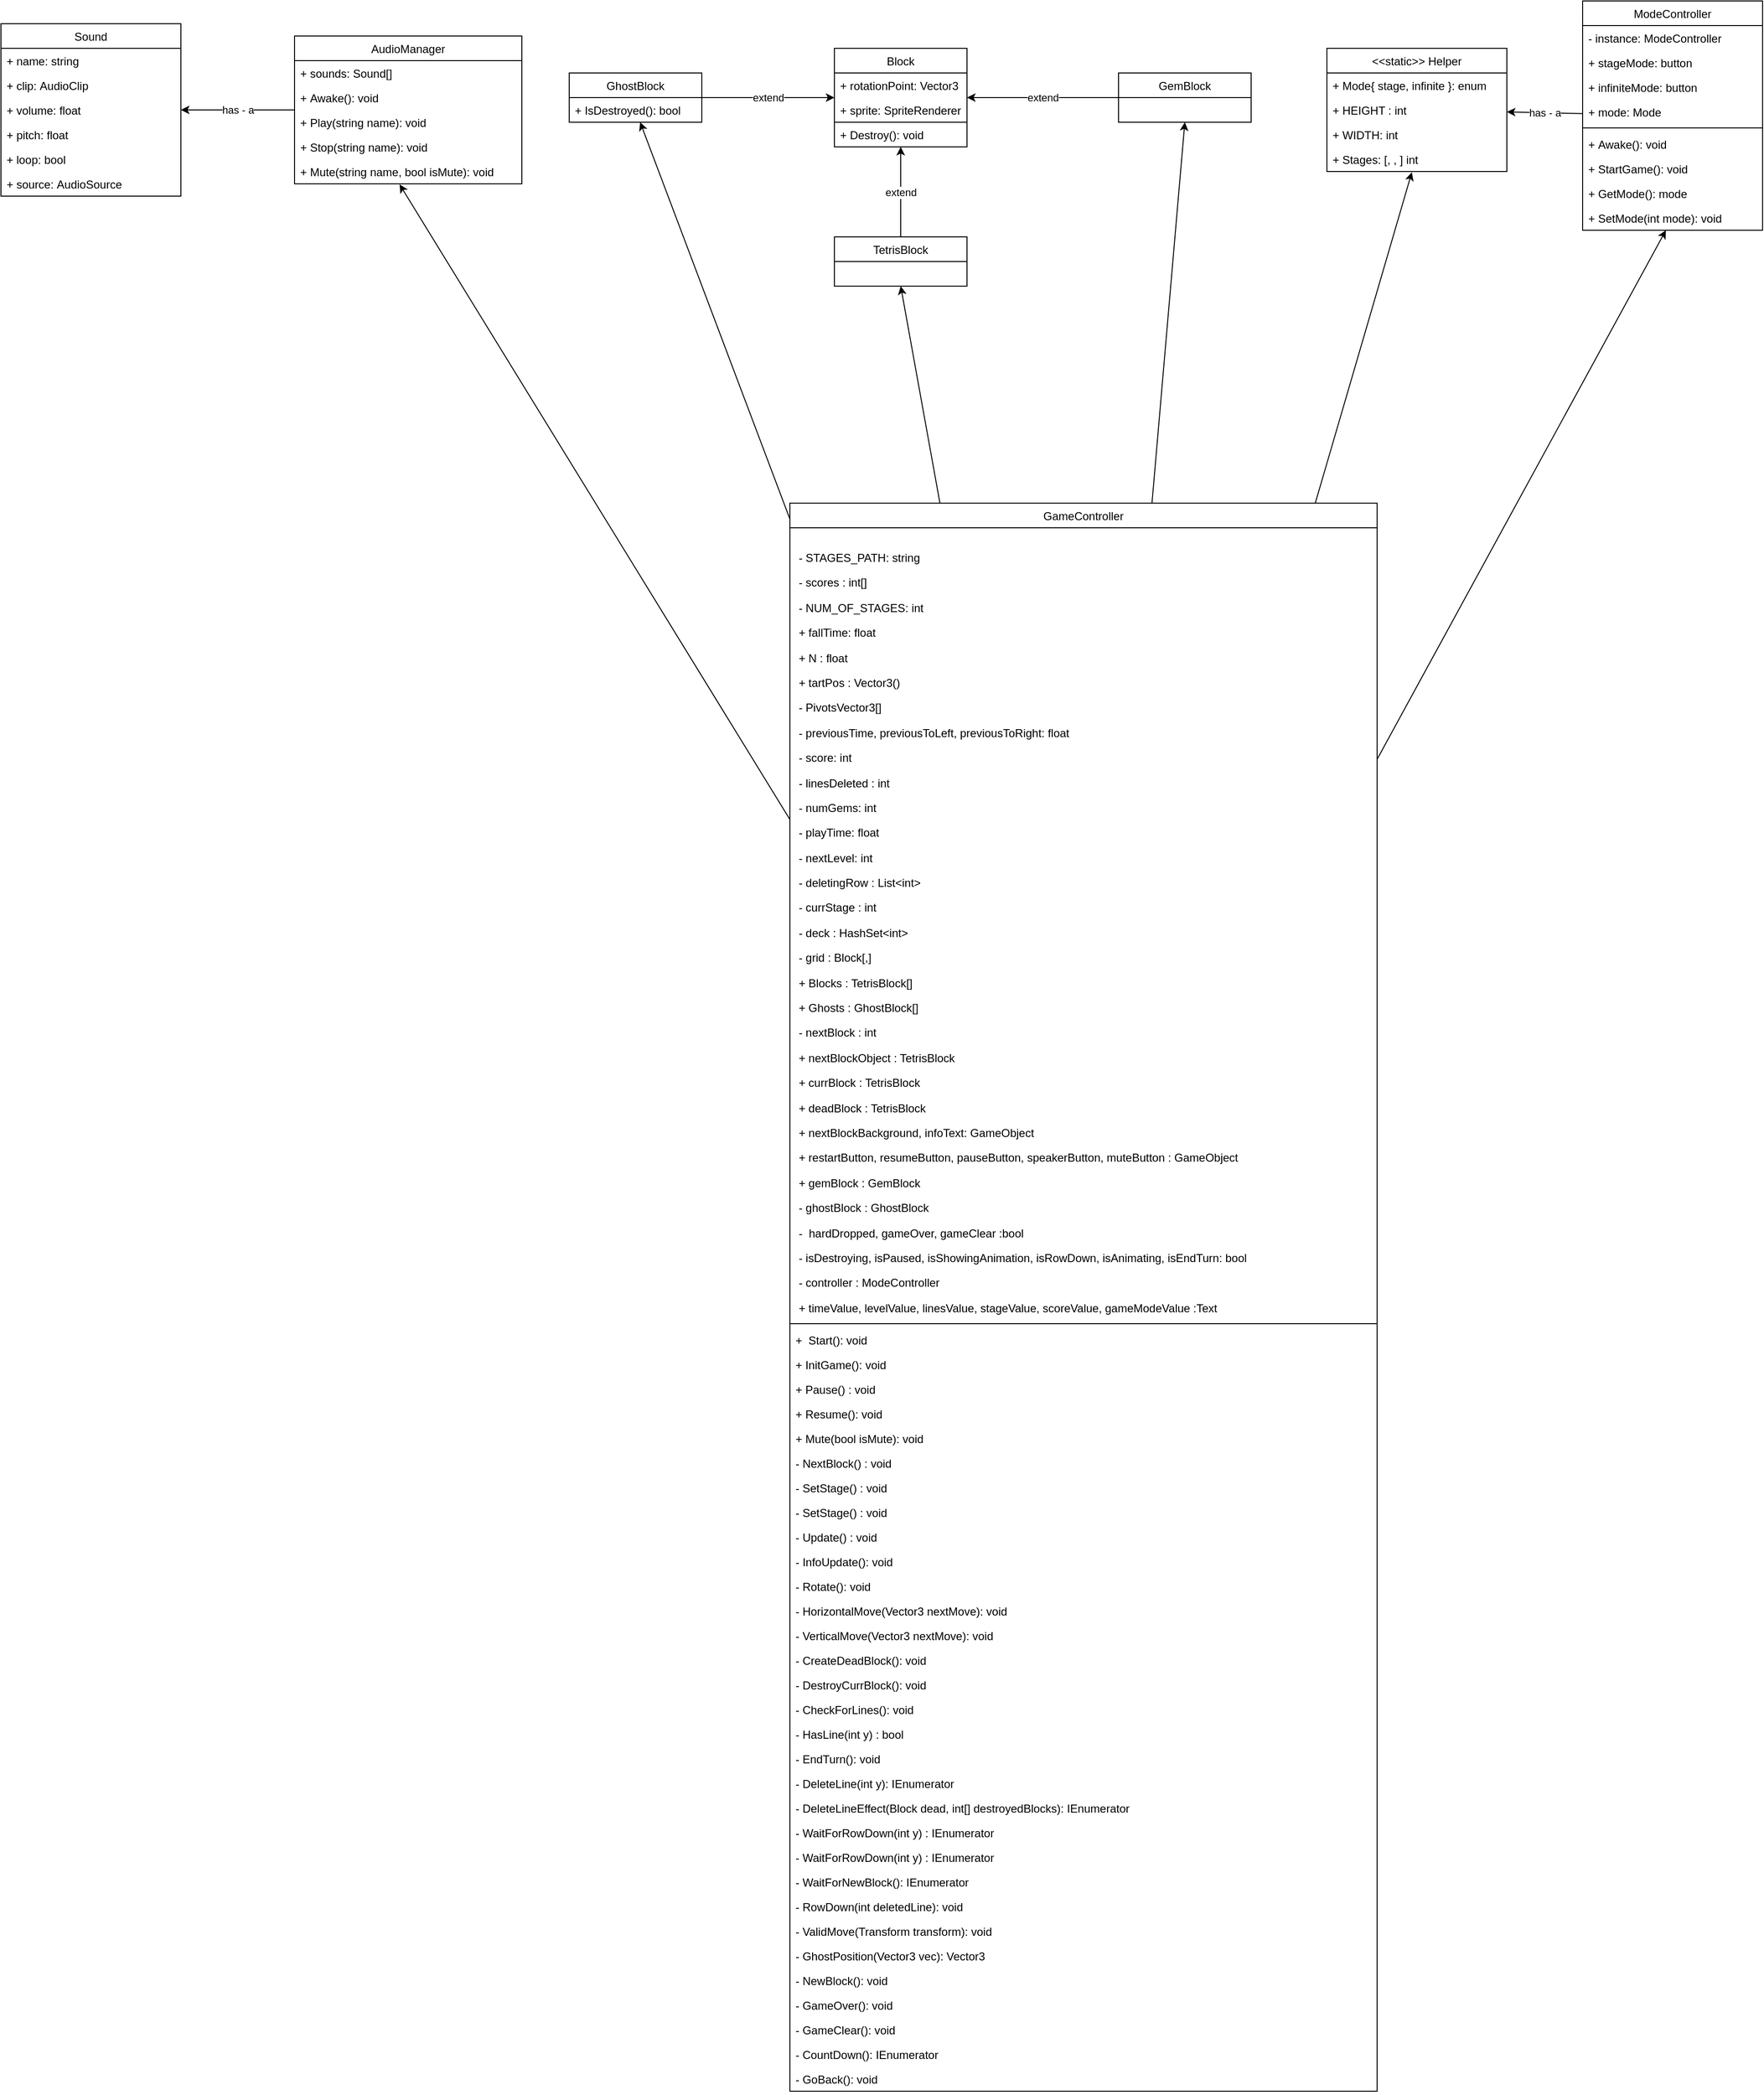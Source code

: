 <mxfile>
    <diagram id="jISypnBqdpdDZdQ_0OkY" name="Page-1">
        <mxGraphModel dx="4190" dy="1753" grid="1" gridSize="10" guides="1" tooltips="1" connect="1" arrows="1" fold="1" page="1" pageScale="1" pageWidth="850" pageHeight="1400" math="0" shadow="0">
            <root>
                <mxCell id="0"/>
                <mxCell id="1" parent="0"/>
                <mxCell id="2" value="Block" style="swimlane;fontStyle=0;childLayout=stackLayout;horizontal=1;startSize=26;fillColor=none;horizontalStack=0;resizeParent=1;resizeParentMax=0;resizeLast=0;collapsible=1;marginBottom=0;spacingBottom=0;" vertex="1" parent="1">
                    <mxGeometry x="190" y="730" width="140" height="104" as="geometry"/>
                </mxCell>
                <mxCell id="3" value="+ rotationPoint: Vector3 " style="text;strokeColor=none;fillColor=none;align=left;verticalAlign=top;spacingLeft=4;spacingRight=4;overflow=hidden;rotatable=0;points=[[0,0.5],[1,0.5]];portConstraint=eastwest;spacingBottom=0;horizontal=1;" vertex="1" parent="2">
                    <mxGeometry y="26" width="140" height="26" as="geometry"/>
                </mxCell>
                <mxCell id="4" value="+ sprite: SpriteRenderer " style="text;strokeColor=none;fillColor=none;align=left;verticalAlign=top;spacingLeft=4;spacingRight=4;overflow=hidden;rotatable=0;points=[[0,0.5],[1,0.5]];portConstraint=eastwest;spacingBottom=0;horizontal=1;" vertex="1" parent="2">
                    <mxGeometry y="52" width="140" height="26" as="geometry"/>
                </mxCell>
                <mxCell id="5" value="+ Destroy(): void" style="text;strokeColor=default;fillColor=none;align=left;verticalAlign=top;spacingLeft=4;spacingRight=4;overflow=hidden;rotatable=0;points=[[0,0.5],[1,0.5]];portConstraint=eastwest;spacingBottom=0;horizontal=1;" vertex="1" parent="2">
                    <mxGeometry y="78" width="140" height="26" as="geometry"/>
                </mxCell>
                <mxCell id="10" value="extend" style="edgeStyle=none;html=1;spacingBottom=0;horizontal=1;" edge="1" parent="1" source="6" target="2">
                    <mxGeometry relative="1" as="geometry"/>
                </mxCell>
                <mxCell id="6" value="GemBlock" style="swimlane;fontStyle=0;childLayout=stackLayout;horizontal=1;startSize=26;fillColor=none;horizontalStack=0;resizeParent=1;resizeParentMax=0;resizeLast=0;collapsible=1;marginBottom=0;spacingBottom=0;" vertex="1" parent="1">
                    <mxGeometry x="490" y="756" width="140" height="52" as="geometry"/>
                </mxCell>
                <mxCell id="11" value="extend" style="edgeStyle=none;html=1;spacingBottom=0;horizontal=1;" edge="1" parent="1" source="12" target="2">
                    <mxGeometry relative="1" as="geometry">
                        <mxPoint x="-250" y="782" as="targetPoint"/>
                    </mxGeometry>
                </mxCell>
                <mxCell id="12" value="GhostBlock" style="swimlane;fontStyle=0;childLayout=stackLayout;horizontal=1;startSize=26;fillColor=none;horizontalStack=0;resizeParent=1;resizeParentMax=0;resizeLast=0;collapsible=1;marginBottom=0;spacingBottom=0;" vertex="1" parent="1">
                    <mxGeometry x="-90" y="756" width="140" height="52" as="geometry"/>
                </mxCell>
                <mxCell id="13" value="+ IsDestroyed(): bool" style="text;strokeColor=none;fillColor=none;align=left;verticalAlign=top;spacingLeft=4;spacingRight=4;overflow=hidden;rotatable=0;points=[[0,0.5],[1,0.5]];portConstraint=eastwest;spacingBottom=0;horizontal=1;" vertex="1" parent="12">
                    <mxGeometry y="26" width="140" height="26" as="geometry"/>
                </mxCell>
                <mxCell id="15" value="&lt;&lt;static&gt;&gt; Helper" style="swimlane;fontStyle=0;childLayout=stackLayout;horizontal=1;startSize=26;fillColor=none;horizontalStack=0;resizeParent=1;resizeParentMax=0;resizeLast=0;collapsible=1;marginBottom=0;spacingBottom=0;" vertex="1" parent="1">
                    <mxGeometry x="710" y="730" width="190" height="130" as="geometry"/>
                </mxCell>
                <mxCell id="18" value="+ Mode{ stage, infinite }: enum " style="text;strokeColor=none;fillColor=none;align=left;verticalAlign=top;spacingLeft=4;spacingRight=4;overflow=hidden;rotatable=0;points=[[0,0.5],[1,0.5]];portConstraint=eastwest;spacingBottom=0;horizontal=1;" vertex="1" parent="15">
                    <mxGeometry y="26" width="190" height="26" as="geometry"/>
                </mxCell>
                <mxCell id="19" value="+ HEIGHT : int" style="text;strokeColor=none;fillColor=none;align=left;verticalAlign=top;spacingLeft=4;spacingRight=4;overflow=hidden;rotatable=0;points=[[0,0.5],[1,0.5]];portConstraint=eastwest;spacingBottom=0;horizontal=1;" vertex="1" parent="15">
                    <mxGeometry y="52" width="190" height="26" as="geometry"/>
                </mxCell>
                <mxCell id="17" value="+ WIDTH: int" style="text;strokeColor=none;fillColor=none;align=left;verticalAlign=top;spacingLeft=4;spacingRight=4;overflow=hidden;rotatable=0;points=[[0,0.5],[1,0.5]];portConstraint=eastwest;spacingBottom=0;horizontal=1;" vertex="1" parent="15">
                    <mxGeometry y="78" width="190" height="26" as="geometry"/>
                </mxCell>
                <mxCell id="16" value="+ Stages: [, , ] int" style="text;strokeColor=none;fillColor=none;align=left;verticalAlign=top;spacingLeft=4;spacingRight=4;overflow=hidden;rotatable=0;points=[[0,0.5],[1,0.5]];portConstraint=eastwest;spacingBottom=0;horizontal=1;" vertex="1" parent="15">
                    <mxGeometry y="104" width="190" height="26" as="geometry"/>
                </mxCell>
                <mxCell id="23" value="extend" style="edgeStyle=none;html=1;spacingBottom=0;horizontal=1;" edge="1" parent="1" source="24" target="2">
                    <mxGeometry relative="1" as="geometry">
                        <mxPoint x="350" y="860" as="targetPoint"/>
                    </mxGeometry>
                </mxCell>
                <mxCell id="24" value="TetrisBlock" style="swimlane;fontStyle=0;childLayout=stackLayout;horizontal=1;startSize=26;fillColor=none;horizontalStack=0;resizeParent=1;resizeParentMax=0;resizeLast=0;collapsible=1;marginBottom=0;spacingBottom=0;" vertex="1" parent="1">
                    <mxGeometry x="190" y="929" width="140" height="52" as="geometry"/>
                </mxCell>
                <mxCell id="32" value="has - a" style="edgeStyle=none;html=1;spacingBottom=0;horizontal=1;" edge="1" parent="1" source="26" target="15">
                    <mxGeometry relative="1" as="geometry"/>
                </mxCell>
                <mxCell id="26" value="ModeController" style="swimlane;fontStyle=0;childLayout=stackLayout;horizontal=1;startSize=26;fillColor=none;horizontalStack=0;resizeParent=1;resizeParentMax=0;resizeLast=0;collapsible=1;marginBottom=0;spacingBottom=0;" vertex="1" parent="1">
                    <mxGeometry x="980" y="680" width="190" height="242" as="geometry"/>
                </mxCell>
                <mxCell id="27" value="- instance: ModeController" style="text;strokeColor=none;fillColor=none;align=left;verticalAlign=top;spacingLeft=4;spacingRight=4;overflow=hidden;rotatable=0;points=[[0,0.5],[1,0.5]];portConstraint=eastwest;spacingBottom=0;horizontal=1;" vertex="1" parent="26">
                    <mxGeometry y="26" width="190" height="26" as="geometry"/>
                </mxCell>
                <mxCell id="28" value="+ stageMode: button " style="text;strokeColor=none;fillColor=none;align=left;verticalAlign=top;spacingLeft=4;spacingRight=4;overflow=hidden;rotatable=0;points=[[0,0.5],[1,0.5]];portConstraint=eastwest;spacingBottom=0;horizontal=1;" vertex="1" parent="26">
                    <mxGeometry y="52" width="190" height="26" as="geometry"/>
                </mxCell>
                <mxCell id="29" value="+ infiniteMode: button" style="text;strokeColor=none;fillColor=none;align=left;verticalAlign=top;spacingLeft=4;spacingRight=4;overflow=hidden;rotatable=0;points=[[0,0.5],[1,0.5]];portConstraint=eastwest;spacingBottom=0;horizontal=1;" vertex="1" parent="26">
                    <mxGeometry y="78" width="190" height="26" as="geometry"/>
                </mxCell>
                <mxCell id="34" value="+ mode: Mode" style="text;strokeColor=none;fillColor=none;align=left;verticalAlign=top;spacingLeft=4;spacingRight=4;overflow=hidden;rotatable=0;points=[[0,0.5],[1,0.5]];portConstraint=eastwest;spacingBottom=0;horizontal=1;" vertex="1" parent="26">
                    <mxGeometry y="104" width="190" height="26" as="geometry"/>
                </mxCell>
                <mxCell id="38" value="" style="line;strokeWidth=1;fillColor=none;align=left;verticalAlign=middle;spacingTop=-1;spacingLeft=3;spacingRight=3;rotatable=0;labelPosition=right;points=[];portConstraint=eastwest;strokeColor=inherit;spacingBottom=0;horizontal=1;" vertex="1" parent="26">
                    <mxGeometry y="130" width="190" height="8" as="geometry"/>
                </mxCell>
                <mxCell id="36" value="+ Awake(): void" style="text;strokeColor=none;fillColor=none;align=left;verticalAlign=top;spacingLeft=4;spacingRight=4;overflow=hidden;rotatable=0;points=[[0,0.5],[1,0.5]];portConstraint=eastwest;spacingBottom=0;horizontal=1;" vertex="1" parent="26">
                    <mxGeometry y="138" width="190" height="26" as="geometry"/>
                </mxCell>
                <mxCell id="37" value="+ StartGame(): void" style="text;strokeColor=none;fillColor=none;align=left;verticalAlign=top;spacingLeft=4;spacingRight=4;overflow=hidden;rotatable=0;points=[[0,0.5],[1,0.5]];portConstraint=eastwest;spacingBottom=0;horizontal=1;" vertex="1" parent="26">
                    <mxGeometry y="164" width="190" height="26" as="geometry"/>
                </mxCell>
                <mxCell id="35" value="+ GetMode(): mode" style="text;strokeColor=none;fillColor=none;align=left;verticalAlign=top;spacingLeft=4;spacingRight=4;overflow=hidden;rotatable=0;points=[[0,0.5],[1,0.5]];portConstraint=eastwest;spacingBottom=0;horizontal=1;" vertex="1" parent="26">
                    <mxGeometry y="190" width="190" height="26" as="geometry"/>
                </mxCell>
                <mxCell id="30" value="+ SetMode(int mode): void" style="text;strokeColor=none;fillColor=none;align=left;verticalAlign=top;spacingLeft=4;spacingRight=4;overflow=hidden;rotatable=0;points=[[0,0.5],[1,0.5]];portConstraint=eastwest;spacingBottom=0;horizontal=1;" vertex="1" parent="26">
                    <mxGeometry y="216" width="190" height="26" as="geometry"/>
                </mxCell>
                <mxCell id="40" value="Sound" style="swimlane;fontStyle=0;childLayout=stackLayout;horizontal=1;startSize=26;fillColor=none;horizontalStack=0;resizeParent=1;resizeParentMax=0;resizeLast=0;collapsible=1;marginBottom=0;spacingBottom=0;" vertex="1" parent="1">
                    <mxGeometry x="-690" y="704" width="190" height="182" as="geometry"/>
                </mxCell>
                <mxCell id="41" value="+ name: string" style="text;strokeColor=none;fillColor=none;align=left;verticalAlign=top;spacingLeft=4;spacingRight=4;overflow=hidden;rotatable=0;points=[[0,0.5],[1,0.5]];portConstraint=eastwest;spacingBottom=0;horizontal=1;" vertex="1" parent="40">
                    <mxGeometry y="26" width="190" height="26" as="geometry"/>
                </mxCell>
                <mxCell id="42" value="+ clip: AudioClip" style="text;strokeColor=none;fillColor=none;align=left;verticalAlign=top;spacingLeft=4;spacingRight=4;overflow=hidden;rotatable=0;points=[[0,0.5],[1,0.5]];portConstraint=eastwest;spacingBottom=0;horizontal=1;" vertex="1" parent="40">
                    <mxGeometry y="52" width="190" height="26" as="geometry"/>
                </mxCell>
                <mxCell id="43" value="+ volume: float" style="text;strokeColor=none;fillColor=none;align=left;verticalAlign=top;spacingLeft=4;spacingRight=4;overflow=hidden;rotatable=0;points=[[0,0.5],[1,0.5]];portConstraint=eastwest;spacingBottom=0;horizontal=1;" vertex="1" parent="40">
                    <mxGeometry y="78" width="190" height="26" as="geometry"/>
                </mxCell>
                <mxCell id="45" value="+ pitch: float" style="text;strokeColor=none;fillColor=none;align=left;verticalAlign=top;spacingLeft=4;spacingRight=4;overflow=hidden;rotatable=0;points=[[0,0.5],[1,0.5]];portConstraint=eastwest;spacingBottom=0;horizontal=1;" vertex="1" parent="40">
                    <mxGeometry y="104" width="190" height="26" as="geometry"/>
                </mxCell>
                <mxCell id="46" value="+ loop: bool" style="text;strokeColor=none;fillColor=none;align=left;verticalAlign=top;spacingLeft=4;spacingRight=4;overflow=hidden;rotatable=0;points=[[0,0.5],[1,0.5]];portConstraint=eastwest;spacingBottom=0;horizontal=1;" vertex="1" parent="40">
                    <mxGeometry y="130" width="190" height="26" as="geometry"/>
                </mxCell>
                <mxCell id="44" value="+ source: AudioSource" style="text;strokeColor=none;fillColor=none;align=left;verticalAlign=top;spacingLeft=4;spacingRight=4;overflow=hidden;rotatable=0;points=[[0,0.5],[1,0.5]];portConstraint=eastwest;spacingBottom=0;horizontal=1;" vertex="1" parent="40">
                    <mxGeometry y="156" width="190" height="26" as="geometry"/>
                </mxCell>
                <mxCell id="54" value="has - a" style="edgeStyle=none;html=1;entryX=1;entryY=0.5;entryDx=0;entryDy=0;spacingBottom=0;horizontal=1;" edge="1" parent="1" source="47" target="43">
                    <mxGeometry relative="1" as="geometry"/>
                </mxCell>
                <mxCell id="47" value="AudioManager" style="swimlane;fontStyle=0;childLayout=stackLayout;horizontal=1;startSize=26;fillColor=none;horizontalStack=0;resizeParent=1;resizeParentMax=0;resizeLast=0;collapsible=1;marginBottom=0;spacingBottom=0;" vertex="1" parent="1">
                    <mxGeometry x="-380" y="717" width="240" height="156" as="geometry"/>
                </mxCell>
                <mxCell id="48" value="+ sounds: Sound[]" style="text;strokeColor=none;fillColor=none;align=left;verticalAlign=top;spacingLeft=4;spacingRight=4;overflow=hidden;rotatable=0;points=[[0,0.5],[1,0.5]];portConstraint=eastwest;spacingBottom=0;horizontal=1;" vertex="1" parent="47">
                    <mxGeometry y="26" width="240" height="26" as="geometry"/>
                </mxCell>
                <mxCell id="49" value="+ Awake(): void" style="text;strokeColor=none;fillColor=none;align=left;verticalAlign=top;spacingLeft=4;spacingRight=4;overflow=hidden;rotatable=0;points=[[0,0.5],[1,0.5]];portConstraint=eastwest;spacingBottom=0;horizontal=1;" vertex="1" parent="47">
                    <mxGeometry y="52" width="240" height="26" as="geometry"/>
                </mxCell>
                <mxCell id="50" value="+ Play(string name): void" style="text;strokeColor=none;fillColor=none;align=left;verticalAlign=top;spacingLeft=4;spacingRight=4;overflow=hidden;rotatable=0;points=[[0,0.5],[1,0.5]];portConstraint=eastwest;spacingBottom=0;horizontal=1;" vertex="1" parent="47">
                    <mxGeometry y="78" width="240" height="26" as="geometry"/>
                </mxCell>
                <mxCell id="51" value="+ Stop(string name): void" style="text;strokeColor=none;fillColor=none;align=left;verticalAlign=top;spacingLeft=4;spacingRight=4;overflow=hidden;rotatable=0;points=[[0,0.5],[1,0.5]];portConstraint=eastwest;spacingBottom=0;horizontal=1;" vertex="1" parent="47">
                    <mxGeometry y="104" width="240" height="26" as="geometry"/>
                </mxCell>
                <mxCell id="52" value="+ Mute(string name, bool isMute): void" style="text;strokeColor=none;fillColor=none;align=left;verticalAlign=top;spacingLeft=4;spacingRight=4;overflow=hidden;rotatable=0;points=[[0,0.5],[1,0.5]];portConstraint=eastwest;spacingBottom=0;horizontal=1;" vertex="1" parent="47">
                    <mxGeometry y="130" width="240" height="26" as="geometry"/>
                </mxCell>
                <mxCell id="93" style="edgeStyle=none;html=1;entryX=0.462;entryY=1.023;entryDx=0;entryDy=0;fontSize=12;entryPerimeter=0;" edge="1" parent="1" source="55" target="52">
                    <mxGeometry relative="1" as="geometry"/>
                </mxCell>
                <mxCell id="94" style="edgeStyle=none;html=1;fontSize=12;" edge="1" parent="1" source="55" target="13">
                    <mxGeometry relative="1" as="geometry"/>
                </mxCell>
                <mxCell id="95" style="edgeStyle=none;html=1;entryX=0.5;entryY=1;entryDx=0;entryDy=0;fontSize=12;" edge="1" parent="1" source="55" target="24">
                    <mxGeometry relative="1" as="geometry"/>
                </mxCell>
                <mxCell id="96" style="edgeStyle=none;html=1;entryX=0.5;entryY=1;entryDx=0;entryDy=0;fontSize=12;" edge="1" parent="1" source="55" target="6">
                    <mxGeometry relative="1" as="geometry"/>
                </mxCell>
                <mxCell id="97" style="edgeStyle=none;html=1;entryX=0.472;entryY=1.031;entryDx=0;entryDy=0;entryPerimeter=0;fontSize=12;" edge="1" parent="1" source="55" target="16">
                    <mxGeometry relative="1" as="geometry"/>
                </mxCell>
                <mxCell id="98" style="edgeStyle=none;html=1;fontSize=12;" edge="1" parent="1" source="55" target="30">
                    <mxGeometry relative="1" as="geometry"/>
                </mxCell>
                <mxCell id="55" value="GameController" style="swimlane;fontStyle=0;childLayout=stackLayout;horizontal=1;startSize=26;fillColor=none;horizontalStack=0;resizeParent=1;resizeParentMax=0;resizeLast=0;collapsible=1;marginBottom=0;spacingBottom=0;" vertex="1" parent="1">
                    <mxGeometry x="143" y="1210" width="620" height="1676" as="geometry"/>
                </mxCell>
                <mxCell id="58" value="&lt;p style=&quot;line-height: 220%;&quot;&gt;&amp;nbsp;- STAGES_PATH: string&lt;br&gt;&amp;nbsp;- scores : int[]&lt;br&gt;&amp;nbsp;- NUM_OF_STAGES: int&lt;br&gt;&amp;nbsp;+ fallTime: float&lt;br&gt;&amp;nbsp;+ N : float&lt;br&gt;&amp;nbsp;+ tartPos : Vector3()&lt;br&gt;&amp;nbsp;- PivotsVector3[]&lt;br&gt;&amp;nbsp;- previousTime, previousToLeft, previousToRight: float&amp;nbsp;&lt;br&gt;&amp;nbsp;- score: int&amp;nbsp;&lt;br&gt;&amp;nbsp;- linesDeleted : int&amp;nbsp;&lt;br&gt;&amp;nbsp;- numGems: int&amp;nbsp;&lt;br&gt;&amp;nbsp;- playTime: float&amp;nbsp;&lt;br&gt;&amp;nbsp;- nextLevel: int&amp;nbsp;&lt;br&gt;&amp;nbsp;- deletingRow : List&amp;lt;int&amp;gt;&lt;br&gt;&amp;nbsp;- currStage : int&amp;nbsp;&lt;br&gt;&amp;nbsp;- deck : HashSet&amp;lt;int&amp;gt;&lt;br&gt;&amp;nbsp;- grid : Block[,]&lt;br&gt;&amp;nbsp;+ Blocks : TetrisBlock[]&amp;nbsp;&lt;br&gt;&amp;nbsp;+ Ghosts : GhostBlock[]&amp;nbsp;&lt;br&gt;&amp;nbsp;- nextBlock : int&amp;nbsp;&lt;br&gt;&amp;nbsp;+ nextBlockObject : TetrisBlock&amp;nbsp;&lt;br&gt;&amp;nbsp;+ currBlock : TetrisBlock&amp;nbsp;&lt;br&gt;&amp;nbsp;+ deadBlock : TetrisBlock&amp;nbsp;&lt;br&gt;&amp;nbsp;+ nextBlockBackground, infoText: GameObject&amp;nbsp;&lt;br&gt;&amp;nbsp;+ restartButton, resumeButton, pauseButton, speakerButton, muteButton : GameObject&amp;nbsp;&lt;br&gt;&amp;nbsp;+ gemBlock : GemBlock&amp;nbsp;&lt;br&gt;&amp;nbsp;- ghostBlock : GhostBlock&amp;nbsp;&lt;br&gt;&amp;nbsp;-&amp;nbsp; hardDropped, gameOver, gameClear :bool&amp;nbsp;&lt;br&gt;&amp;nbsp;- isDestroying, isPaused, isShowingAnimation, isRowDown, isAnimating, isEndTurn: bool&amp;nbsp;&lt;br&gt;&amp;nbsp;- controller : ModeController&amp;nbsp;&lt;br&gt;&amp;nbsp;+ timeValue, levelValue, linesValue, stageValue, scoreValue, gameModeValue :Text&amp;nbsp;&lt;/p&gt;" style="text;strokeColor=none;fillColor=none;align=left;verticalAlign=top;spacingLeft=4;spacingRight=4;overflow=hidden;rotatable=0;points=[[0,0.5],[1,0.5]];portConstraint=eastwest;spacingBottom=0;horizontal=1;fontSize=12;html=1;flipH=1;flipV=0;" vertex="1" parent="55">
                    <mxGeometry y="26" width="620" height="836" as="geometry"/>
                </mxCell>
                <mxCell id="60" value="" style="line;strokeWidth=1;fillColor=none;align=left;verticalAlign=middle;spacingTop=-1;spacingLeft=3;spacingRight=3;rotatable=0;labelPosition=right;points=[];portConstraint=eastwest;strokeColor=inherit;spacingBottom=0;horizontal=1;" vertex="1" parent="55">
                    <mxGeometry y="862" width="620" height="8" as="geometry"/>
                </mxCell>
                <mxCell id="61" value="+  Start(): void" style="text;strokeColor=none;fillColor=none;align=left;verticalAlign=top;spacingLeft=4;spacingRight=4;overflow=hidden;rotatable=0;points=[[0,0.5],[1,0.5]];portConstraint=eastwest;spacingBottom=0;horizontal=1;" vertex="1" parent="55">
                    <mxGeometry y="870" width="620" height="26" as="geometry"/>
                </mxCell>
                <mxCell id="62" value="+ InitGame(): void" style="text;strokeColor=none;fillColor=none;align=left;verticalAlign=top;spacingLeft=4;spacingRight=4;overflow=hidden;rotatable=0;points=[[0,0.5],[1,0.5]];portConstraint=eastwest;spacingBottom=0;horizontal=1;" vertex="1" parent="55">
                    <mxGeometry y="896" width="620" height="26" as="geometry"/>
                </mxCell>
                <mxCell id="63" value="+ Pause() : void" style="text;strokeColor=none;fillColor=none;align=left;verticalAlign=top;spacingLeft=4;spacingRight=4;overflow=hidden;rotatable=0;points=[[0,0.5],[1,0.5]];portConstraint=eastwest;spacingBottom=0;horizontal=1;" vertex="1" parent="55">
                    <mxGeometry y="922" width="620" height="26" as="geometry"/>
                </mxCell>
                <mxCell id="66" value="+ Resume(): void" style="text;strokeColor=none;fillColor=none;align=left;verticalAlign=top;spacingLeft=4;spacingRight=4;overflow=hidden;rotatable=0;points=[[0,0.5],[1,0.5]];portConstraint=eastwest;spacingBottom=0;horizontal=1;" vertex="1" parent="55">
                    <mxGeometry y="948" width="620" height="26" as="geometry"/>
                </mxCell>
                <mxCell id="67" value="+ Mute(bool isMute): void" style="text;strokeColor=none;fillColor=none;align=left;verticalAlign=top;spacingLeft=4;spacingRight=4;overflow=hidden;rotatable=0;points=[[0,0.5],[1,0.5]];portConstraint=eastwest;spacingBottom=0;horizontal=1;" vertex="1" parent="55">
                    <mxGeometry y="974" width="620" height="26" as="geometry"/>
                </mxCell>
                <mxCell id="65" value="- NextBlock() : void" style="text;strokeColor=none;fillColor=none;align=left;verticalAlign=top;spacingLeft=4;spacingRight=4;overflow=hidden;rotatable=0;points=[[0,0.5],[1,0.5]];portConstraint=eastwest;spacingBottom=0;horizontal=1;" vertex="1" parent="55">
                    <mxGeometry y="1000" width="620" height="26" as="geometry"/>
                </mxCell>
                <mxCell id="68" value="- SetStage() : void" style="text;strokeColor=none;fillColor=none;align=left;verticalAlign=top;spacingLeft=4;spacingRight=4;overflow=hidden;rotatable=0;points=[[0,0.5],[1,0.5]];portConstraint=eastwest;spacingBottom=0;horizontal=1;" vertex="1" parent="55">
                    <mxGeometry y="1026" width="620" height="26" as="geometry"/>
                </mxCell>
                <mxCell id="70" value="- SetStage() : void" style="text;strokeColor=none;fillColor=none;align=left;verticalAlign=top;spacingLeft=4;spacingRight=4;overflow=hidden;rotatable=0;points=[[0,0.5],[1,0.5]];portConstraint=eastwest;spacingBottom=0;horizontal=1;" vertex="1" parent="55">
                    <mxGeometry y="1052" width="620" height="26" as="geometry"/>
                </mxCell>
                <mxCell id="71" value="- Update() : void" style="text;strokeColor=none;fillColor=none;align=left;verticalAlign=top;spacingLeft=4;spacingRight=4;overflow=hidden;rotatable=0;points=[[0,0.5],[1,0.5]];portConstraint=eastwest;spacingBottom=0;horizontal=1;" vertex="1" parent="55">
                    <mxGeometry y="1078" width="620" height="26" as="geometry"/>
                </mxCell>
                <mxCell id="69" value="- InfoUpdate(): void" style="text;strokeColor=none;fillColor=none;align=left;verticalAlign=top;spacingLeft=4;spacingRight=4;overflow=hidden;rotatable=0;points=[[0,0.5],[1,0.5]];portConstraint=eastwest;spacingBottom=0;horizontal=1;" vertex="1" parent="55">
                    <mxGeometry y="1104" width="620" height="26" as="geometry"/>
                </mxCell>
                <mxCell id="72" value="- Rotate(): void" style="text;strokeColor=none;fillColor=none;align=left;verticalAlign=top;spacingLeft=4;spacingRight=4;overflow=hidden;rotatable=0;points=[[0,0.5],[1,0.5]];portConstraint=eastwest;spacingBottom=0;horizontal=1;" vertex="1" parent="55">
                    <mxGeometry y="1130" width="620" height="26" as="geometry"/>
                </mxCell>
                <mxCell id="74" value="- HorizontalMove(Vector3 nextMove): void" style="text;strokeColor=none;fillColor=none;align=left;verticalAlign=top;spacingLeft=4;spacingRight=4;overflow=hidden;rotatable=0;points=[[0,0.5],[1,0.5]];portConstraint=eastwest;spacingBottom=0;horizontal=1;" vertex="1" parent="55">
                    <mxGeometry y="1156" width="620" height="26" as="geometry"/>
                </mxCell>
                <mxCell id="75" value="- VerticalMove(Vector3 nextMove): void" style="text;strokeColor=none;fillColor=none;align=left;verticalAlign=top;spacingLeft=4;spacingRight=4;overflow=hidden;rotatable=0;points=[[0,0.5],[1,0.5]];portConstraint=eastwest;spacingBottom=0;horizontal=1;" vertex="1" parent="55">
                    <mxGeometry y="1182" width="620" height="26" as="geometry"/>
                </mxCell>
                <mxCell id="73" value="- CreateDeadBlock(): void" style="text;strokeColor=none;fillColor=none;align=left;verticalAlign=top;spacingLeft=4;spacingRight=4;overflow=hidden;rotatable=0;points=[[0,0.5],[1,0.5]];portConstraint=eastwest;spacingBottom=0;horizontal=1;" vertex="1" parent="55">
                    <mxGeometry y="1208" width="620" height="26" as="geometry"/>
                </mxCell>
                <mxCell id="77" value="- DestroyCurrBlock(): void " style="text;strokeColor=none;fillColor=none;align=left;verticalAlign=top;spacingLeft=4;spacingRight=4;overflow=hidden;rotatable=0;points=[[0,0.5],[1,0.5]];portConstraint=eastwest;spacingBottom=0;horizontal=1;" vertex="1" parent="55">
                    <mxGeometry y="1234" width="620" height="26" as="geometry"/>
                </mxCell>
                <mxCell id="81" value="- CheckForLines(): void" style="text;strokeColor=none;fillColor=none;align=left;verticalAlign=top;spacingLeft=4;spacingRight=4;overflow=hidden;rotatable=0;points=[[0,0.5],[1,0.5]];portConstraint=eastwest;spacingBottom=0;horizontal=1;" vertex="1" parent="55">
                    <mxGeometry y="1260" width="620" height="26" as="geometry"/>
                </mxCell>
                <mxCell id="79" value="- HasLine(int y) : bool" style="text;strokeColor=none;fillColor=none;align=left;verticalAlign=top;spacingLeft=4;spacingRight=4;overflow=hidden;rotatable=0;points=[[0,0.5],[1,0.5]];portConstraint=eastwest;spacingBottom=0;horizontal=1;" vertex="1" parent="55">
                    <mxGeometry y="1286" width="620" height="26" as="geometry"/>
                </mxCell>
                <mxCell id="80" value="- EndTurn(): void" style="text;strokeColor=none;fillColor=none;align=left;verticalAlign=top;spacingLeft=4;spacingRight=4;overflow=hidden;rotatable=0;points=[[0,0.5],[1,0.5]];portConstraint=eastwest;spacingBottom=0;horizontal=1;" vertex="1" parent="55">
                    <mxGeometry y="1312" width="620" height="26" as="geometry"/>
                </mxCell>
                <mxCell id="78" value="- DeleteLine(int y): IEnumerator" style="text;strokeColor=none;fillColor=none;align=left;verticalAlign=top;spacingLeft=4;spacingRight=4;overflow=hidden;rotatable=0;points=[[0,0.5],[1,0.5]];portConstraint=eastwest;spacingBottom=0;horizontal=1;" vertex="1" parent="55">
                    <mxGeometry y="1338" width="620" height="26" as="geometry"/>
                </mxCell>
                <mxCell id="76" value="- DeleteLineEffect(Block dead, int[] destroyedBlocks): IEnumerator" style="text;strokeColor=none;fillColor=none;align=left;verticalAlign=top;spacingLeft=4;spacingRight=4;overflow=hidden;rotatable=0;points=[[0,0.5],[1,0.5]];portConstraint=eastwest;spacingBottom=0;horizontal=1;" vertex="1" parent="55">
                    <mxGeometry y="1364" width="620" height="26" as="geometry"/>
                </mxCell>
                <mxCell id="82" value="- WaitForRowDown(int y) : IEnumerator" style="text;strokeColor=none;fillColor=none;align=left;verticalAlign=top;spacingLeft=4;spacingRight=4;overflow=hidden;rotatable=0;points=[[0,0.5],[1,0.5]];portConstraint=eastwest;spacingBottom=0;horizontal=1;" vertex="1" parent="55">
                    <mxGeometry y="1390" width="620" height="26" as="geometry"/>
                </mxCell>
                <mxCell id="85" value="- WaitForRowDown(int y) : IEnumerator" style="text;strokeColor=none;fillColor=none;align=left;verticalAlign=top;spacingLeft=4;spacingRight=4;overflow=hidden;rotatable=0;points=[[0,0.5],[1,0.5]];portConstraint=eastwest;spacingBottom=0;horizontal=1;" vertex="1" parent="55">
                    <mxGeometry y="1416" width="620" height="26" as="geometry"/>
                </mxCell>
                <mxCell id="84" value="- WaitForNewBlock(): IEnumerator" style="text;strokeColor=none;fillColor=none;align=left;verticalAlign=top;spacingLeft=4;spacingRight=4;overflow=hidden;rotatable=0;points=[[0,0.5],[1,0.5]];portConstraint=eastwest;spacingBottom=0;horizontal=1;" vertex="1" parent="55">
                    <mxGeometry y="1442" width="620" height="26" as="geometry"/>
                </mxCell>
                <mxCell id="83" value="- RowDown(int deletedLine): void" style="text;strokeColor=none;fillColor=none;align=left;verticalAlign=top;spacingLeft=4;spacingRight=4;overflow=hidden;rotatable=0;points=[[0,0.5],[1,0.5]];portConstraint=eastwest;spacingBottom=0;horizontal=1;" vertex="1" parent="55">
                    <mxGeometry y="1468" width="620" height="26" as="geometry"/>
                </mxCell>
                <mxCell id="86" value="- ValidMove(Transform transform): void" style="text;strokeColor=none;fillColor=none;align=left;verticalAlign=top;spacingLeft=4;spacingRight=4;overflow=hidden;rotatable=0;points=[[0,0.5],[1,0.5]];portConstraint=eastwest;spacingBottom=0;horizontal=1;" vertex="1" parent="55">
                    <mxGeometry y="1494" width="620" height="26" as="geometry"/>
                </mxCell>
                <mxCell id="87" value="- GhostPosition(Vector3 vec): Vector3" style="text;strokeColor=none;fillColor=none;align=left;verticalAlign=top;spacingLeft=4;spacingRight=4;overflow=hidden;rotatable=0;points=[[0,0.5],[1,0.5]];portConstraint=eastwest;spacingBottom=0;horizontal=1;" vertex="1" parent="55">
                    <mxGeometry y="1520" width="620" height="26" as="geometry"/>
                </mxCell>
                <mxCell id="88" value="- NewBlock(): void" style="text;strokeColor=none;fillColor=none;align=left;verticalAlign=top;spacingLeft=4;spacingRight=4;overflow=hidden;rotatable=0;points=[[0,0.5],[1,0.5]];portConstraint=eastwest;spacingBottom=0;horizontal=1;" vertex="1" parent="55">
                    <mxGeometry y="1546" width="620" height="26" as="geometry"/>
                </mxCell>
                <mxCell id="64" value="- GameOver(): void" style="text;strokeColor=none;fillColor=none;align=left;verticalAlign=top;spacingLeft=4;spacingRight=4;overflow=hidden;rotatable=0;points=[[0,0.5],[1,0.5]];portConstraint=eastwest;spacingBottom=0;horizontal=1;" vertex="1" parent="55">
                    <mxGeometry y="1572" width="620" height="26" as="geometry"/>
                </mxCell>
                <mxCell id="91" value="- GameClear(): void" style="text;strokeColor=none;fillColor=none;align=left;verticalAlign=top;spacingLeft=4;spacingRight=4;overflow=hidden;rotatable=0;points=[[0,0.5],[1,0.5]];portConstraint=eastwest;spacingBottom=0;horizontal=1;" vertex="1" parent="55">
                    <mxGeometry y="1598" width="620" height="26" as="geometry"/>
                </mxCell>
                <mxCell id="89" value="- CountDown(): IEnumerator" style="text;strokeColor=none;fillColor=none;align=left;verticalAlign=top;spacingLeft=4;spacingRight=4;overflow=hidden;rotatable=0;points=[[0,0.5],[1,0.5]];portConstraint=eastwest;spacingBottom=0;horizontal=1;" vertex="1" parent="55">
                    <mxGeometry y="1624" width="620" height="26" as="geometry"/>
                </mxCell>
                <mxCell id="90" value="- GoBack(): void" style="text;strokeColor=none;fillColor=none;align=left;verticalAlign=top;spacingLeft=4;spacingRight=4;overflow=hidden;rotatable=0;points=[[0,0.5],[1,0.5]];portConstraint=eastwest;spacingBottom=0;horizontal=1;" vertex="1" parent="55">
                    <mxGeometry y="1650" width="620" height="26" as="geometry"/>
                </mxCell>
            </root>
        </mxGraphModel>
    </diagram>
</mxfile>